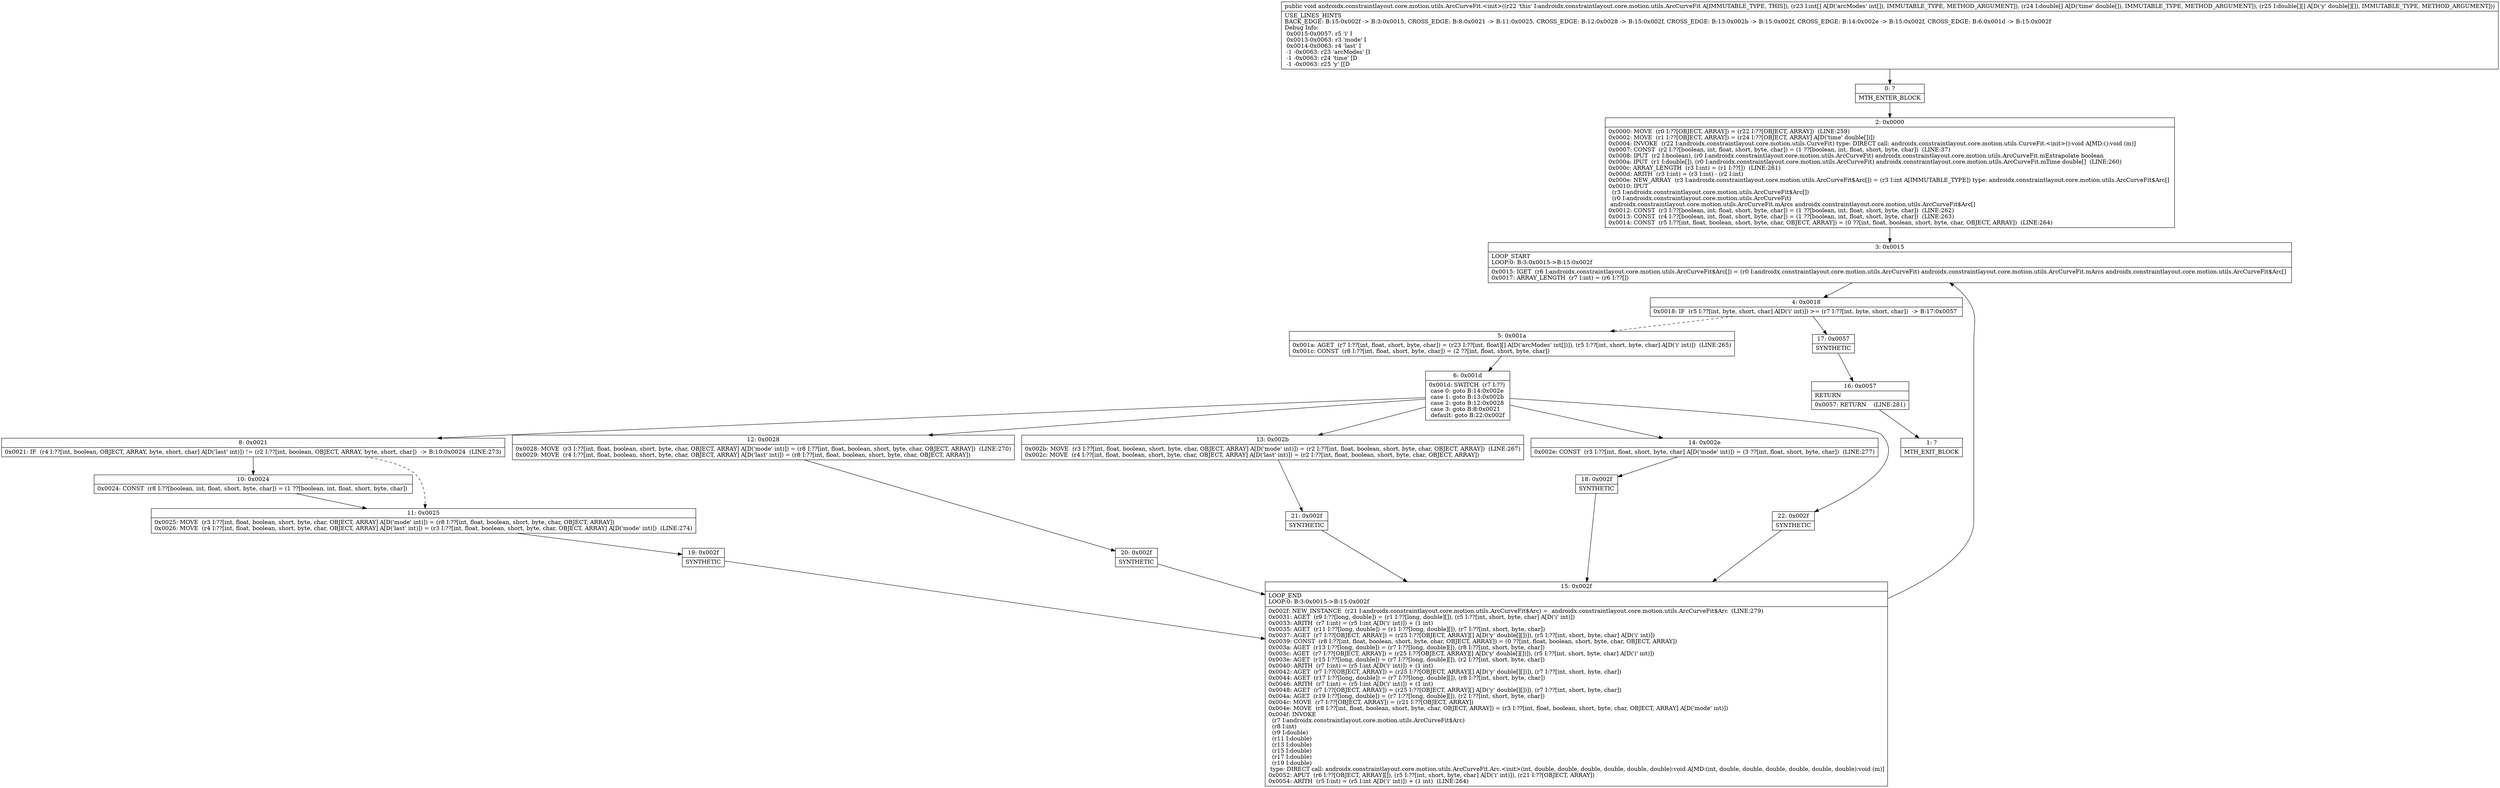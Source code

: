 digraph "CFG forandroidx.constraintlayout.core.motion.utils.ArcCurveFit.\<init\>([I[D[[D)V" {
Node_0 [shape=record,label="{0\:\ ?|MTH_ENTER_BLOCK\l}"];
Node_2 [shape=record,label="{2\:\ 0x0000|0x0000: MOVE  (r0 I:??[OBJECT, ARRAY]) = (r22 I:??[OBJECT, ARRAY])  (LINE:259)\l0x0002: MOVE  (r1 I:??[OBJECT, ARRAY]) = (r24 I:??[OBJECT, ARRAY] A[D('time' double[])]) \l0x0004: INVOKE  (r22 I:androidx.constraintlayout.core.motion.utils.CurveFit) type: DIRECT call: androidx.constraintlayout.core.motion.utils.CurveFit.\<init\>():void A[MD:():void (m)]\l0x0007: CONST  (r2 I:??[boolean, int, float, short, byte, char]) = (1 ??[boolean, int, float, short, byte, char])  (LINE:37)\l0x0008: IPUT  (r2 I:boolean), (r0 I:androidx.constraintlayout.core.motion.utils.ArcCurveFit) androidx.constraintlayout.core.motion.utils.ArcCurveFit.mExtrapolate boolean \l0x000a: IPUT  (r1 I:double[]), (r0 I:androidx.constraintlayout.core.motion.utils.ArcCurveFit) androidx.constraintlayout.core.motion.utils.ArcCurveFit.mTime double[]  (LINE:260)\l0x000c: ARRAY_LENGTH  (r3 I:int) = (r1 I:??[])  (LINE:261)\l0x000d: ARITH  (r3 I:int) = (r3 I:int) \- (r2 I:int) \l0x000e: NEW_ARRAY  (r3 I:androidx.constraintlayout.core.motion.utils.ArcCurveFit$Arc[]) = (r3 I:int A[IMMUTABLE_TYPE]) type: androidx.constraintlayout.core.motion.utils.ArcCurveFit$Arc[] \l0x0010: IPUT  \l  (r3 I:androidx.constraintlayout.core.motion.utils.ArcCurveFit$Arc[])\l  (r0 I:androidx.constraintlayout.core.motion.utils.ArcCurveFit)\l androidx.constraintlayout.core.motion.utils.ArcCurveFit.mArcs androidx.constraintlayout.core.motion.utils.ArcCurveFit$Arc[] \l0x0012: CONST  (r3 I:??[boolean, int, float, short, byte, char]) = (1 ??[boolean, int, float, short, byte, char])  (LINE:262)\l0x0013: CONST  (r4 I:??[boolean, int, float, short, byte, char]) = (1 ??[boolean, int, float, short, byte, char])  (LINE:263)\l0x0014: CONST  (r5 I:??[int, float, boolean, short, byte, char, OBJECT, ARRAY]) = (0 ??[int, float, boolean, short, byte, char, OBJECT, ARRAY])  (LINE:264)\l}"];
Node_3 [shape=record,label="{3\:\ 0x0015|LOOP_START\lLOOP:0: B:3:0x0015\-\>B:15:0x002f\l|0x0015: IGET  (r6 I:androidx.constraintlayout.core.motion.utils.ArcCurveFit$Arc[]) = (r0 I:androidx.constraintlayout.core.motion.utils.ArcCurveFit) androidx.constraintlayout.core.motion.utils.ArcCurveFit.mArcs androidx.constraintlayout.core.motion.utils.ArcCurveFit$Arc[] \l0x0017: ARRAY_LENGTH  (r7 I:int) = (r6 I:??[]) \l}"];
Node_4 [shape=record,label="{4\:\ 0x0018|0x0018: IF  (r5 I:??[int, byte, short, char] A[D('i' int)]) \>= (r7 I:??[int, byte, short, char])  \-\> B:17:0x0057 \l}"];
Node_5 [shape=record,label="{5\:\ 0x001a|0x001a: AGET  (r7 I:??[int, float, short, byte, char]) = (r23 I:??[int, float][] A[D('arcModes' int[])]), (r5 I:??[int, short, byte, char] A[D('i' int)])  (LINE:265)\l0x001c: CONST  (r8 I:??[int, float, short, byte, char]) = (2 ??[int, float, short, byte, char]) \l}"];
Node_6 [shape=record,label="{6\:\ 0x001d|0x001d: SWITCH  (r7 I:??)\l case 0: goto B:14:0x002e\l case 1: goto B:13:0x002b\l case 2: goto B:12:0x0028\l case 3: goto B:8:0x0021\l default: goto B:22:0x002f \l}"];
Node_8 [shape=record,label="{8\:\ 0x0021|0x0021: IF  (r4 I:??[int, boolean, OBJECT, ARRAY, byte, short, char] A[D('last' int)]) != (r2 I:??[int, boolean, OBJECT, ARRAY, byte, short, char])  \-\> B:10:0x0024  (LINE:273)\l}"];
Node_10 [shape=record,label="{10\:\ 0x0024|0x0024: CONST  (r8 I:??[boolean, int, float, short, byte, char]) = (1 ??[boolean, int, float, short, byte, char]) \l}"];
Node_11 [shape=record,label="{11\:\ 0x0025|0x0025: MOVE  (r3 I:??[int, float, boolean, short, byte, char, OBJECT, ARRAY] A[D('mode' int)]) = (r8 I:??[int, float, boolean, short, byte, char, OBJECT, ARRAY]) \l0x0026: MOVE  (r4 I:??[int, float, boolean, short, byte, char, OBJECT, ARRAY] A[D('last' int)]) = (r3 I:??[int, float, boolean, short, byte, char, OBJECT, ARRAY] A[D('mode' int)])  (LINE:274)\l}"];
Node_19 [shape=record,label="{19\:\ 0x002f|SYNTHETIC\l}"];
Node_15 [shape=record,label="{15\:\ 0x002f|LOOP_END\lLOOP:0: B:3:0x0015\-\>B:15:0x002f\l|0x002f: NEW_INSTANCE  (r21 I:androidx.constraintlayout.core.motion.utils.ArcCurveFit$Arc) =  androidx.constraintlayout.core.motion.utils.ArcCurveFit$Arc  (LINE:279)\l0x0031: AGET  (r9 I:??[long, double]) = (r1 I:??[long, double][]), (r5 I:??[int, short, byte, char] A[D('i' int)]) \l0x0033: ARITH  (r7 I:int) = (r5 I:int A[D('i' int)]) + (1 int) \l0x0035: AGET  (r11 I:??[long, double]) = (r1 I:??[long, double][]), (r7 I:??[int, short, byte, char]) \l0x0037: AGET  (r7 I:??[OBJECT, ARRAY]) = (r25 I:??[OBJECT, ARRAY][] A[D('y' double[][])]), (r5 I:??[int, short, byte, char] A[D('i' int)]) \l0x0039: CONST  (r8 I:??[int, float, boolean, short, byte, char, OBJECT, ARRAY]) = (0 ??[int, float, boolean, short, byte, char, OBJECT, ARRAY]) \l0x003a: AGET  (r13 I:??[long, double]) = (r7 I:??[long, double][]), (r8 I:??[int, short, byte, char]) \l0x003c: AGET  (r7 I:??[OBJECT, ARRAY]) = (r25 I:??[OBJECT, ARRAY][] A[D('y' double[][])]), (r5 I:??[int, short, byte, char] A[D('i' int)]) \l0x003e: AGET  (r15 I:??[long, double]) = (r7 I:??[long, double][]), (r2 I:??[int, short, byte, char]) \l0x0040: ARITH  (r7 I:int) = (r5 I:int A[D('i' int)]) + (1 int) \l0x0042: AGET  (r7 I:??[OBJECT, ARRAY]) = (r25 I:??[OBJECT, ARRAY][] A[D('y' double[][])]), (r7 I:??[int, short, byte, char]) \l0x0044: AGET  (r17 I:??[long, double]) = (r7 I:??[long, double][]), (r8 I:??[int, short, byte, char]) \l0x0046: ARITH  (r7 I:int) = (r5 I:int A[D('i' int)]) + (1 int) \l0x0048: AGET  (r7 I:??[OBJECT, ARRAY]) = (r25 I:??[OBJECT, ARRAY][] A[D('y' double[][])]), (r7 I:??[int, short, byte, char]) \l0x004a: AGET  (r19 I:??[long, double]) = (r7 I:??[long, double][]), (r2 I:??[int, short, byte, char]) \l0x004c: MOVE  (r7 I:??[OBJECT, ARRAY]) = (r21 I:??[OBJECT, ARRAY]) \l0x004e: MOVE  (r8 I:??[int, float, boolean, short, byte, char, OBJECT, ARRAY]) = (r3 I:??[int, float, boolean, short, byte, char, OBJECT, ARRAY] A[D('mode' int)]) \l0x004f: INVOKE  \l  (r7 I:androidx.constraintlayout.core.motion.utils.ArcCurveFit$Arc)\l  (r8 I:int)\l  (r9 I:double)\l  (r11 I:double)\l  (r13 I:double)\l  (r15 I:double)\l  (r17 I:double)\l  (r19 I:double)\l type: DIRECT call: androidx.constraintlayout.core.motion.utils.ArcCurveFit.Arc.\<init\>(int, double, double, double, double, double, double):void A[MD:(int, double, double, double, double, double, double):void (m)]\l0x0052: APUT  (r6 I:??[OBJECT, ARRAY][]), (r5 I:??[int, short, byte, char] A[D('i' int)]), (r21 I:??[OBJECT, ARRAY]) \l0x0054: ARITH  (r5 I:int) = (r5 I:int A[D('i' int)]) + (1 int)  (LINE:264)\l}"];
Node_12 [shape=record,label="{12\:\ 0x0028|0x0028: MOVE  (r3 I:??[int, float, boolean, short, byte, char, OBJECT, ARRAY] A[D('mode' int)]) = (r8 I:??[int, float, boolean, short, byte, char, OBJECT, ARRAY])  (LINE:270)\l0x0029: MOVE  (r4 I:??[int, float, boolean, short, byte, char, OBJECT, ARRAY] A[D('last' int)]) = (r8 I:??[int, float, boolean, short, byte, char, OBJECT, ARRAY]) \l}"];
Node_20 [shape=record,label="{20\:\ 0x002f|SYNTHETIC\l}"];
Node_13 [shape=record,label="{13\:\ 0x002b|0x002b: MOVE  (r3 I:??[int, float, boolean, short, byte, char, OBJECT, ARRAY] A[D('mode' int)]) = (r2 I:??[int, float, boolean, short, byte, char, OBJECT, ARRAY])  (LINE:267)\l0x002c: MOVE  (r4 I:??[int, float, boolean, short, byte, char, OBJECT, ARRAY] A[D('last' int)]) = (r2 I:??[int, float, boolean, short, byte, char, OBJECT, ARRAY]) \l}"];
Node_21 [shape=record,label="{21\:\ 0x002f|SYNTHETIC\l}"];
Node_14 [shape=record,label="{14\:\ 0x002e|0x002e: CONST  (r3 I:??[int, float, short, byte, char] A[D('mode' int)]) = (3 ??[int, float, short, byte, char])  (LINE:277)\l}"];
Node_18 [shape=record,label="{18\:\ 0x002f|SYNTHETIC\l}"];
Node_22 [shape=record,label="{22\:\ 0x002f|SYNTHETIC\l}"];
Node_17 [shape=record,label="{17\:\ 0x0057|SYNTHETIC\l}"];
Node_16 [shape=record,label="{16\:\ 0x0057|RETURN\l|0x0057: RETURN    (LINE:281)\l}"];
Node_1 [shape=record,label="{1\:\ ?|MTH_EXIT_BLOCK\l}"];
MethodNode[shape=record,label="{public void androidx.constraintlayout.core.motion.utils.ArcCurveFit.\<init\>((r22 'this' I:androidx.constraintlayout.core.motion.utils.ArcCurveFit A[IMMUTABLE_TYPE, THIS]), (r23 I:int[] A[D('arcModes' int[]), IMMUTABLE_TYPE, METHOD_ARGUMENT]), (r24 I:double[] A[D('time' double[]), IMMUTABLE_TYPE, METHOD_ARGUMENT]), (r25 I:double[][] A[D('y' double[][]), IMMUTABLE_TYPE, METHOD_ARGUMENT]))  | USE_LINES_HINTS\lBACK_EDGE: B:15:0x002f \-\> B:3:0x0015, CROSS_EDGE: B:8:0x0021 \-\> B:11:0x0025, CROSS_EDGE: B:12:0x0028 \-\> B:15:0x002f, CROSS_EDGE: B:13:0x002b \-\> B:15:0x002f, CROSS_EDGE: B:14:0x002e \-\> B:15:0x002f, CROSS_EDGE: B:6:0x001d \-\> B:15:0x002f\lDebug Info:\l  0x0015\-0x0057: r5 'i' I\l  0x0013\-0x0063: r3 'mode' I\l  0x0014\-0x0063: r4 'last' I\l  \-1 \-0x0063: r23 'arcModes' [I\l  \-1 \-0x0063: r24 'time' [D\l  \-1 \-0x0063: r25 'y' [[D\l}"];
MethodNode -> Node_0;Node_0 -> Node_2;
Node_2 -> Node_3;
Node_3 -> Node_4;
Node_4 -> Node_5[style=dashed];
Node_4 -> Node_17;
Node_5 -> Node_6;
Node_6 -> Node_8;
Node_6 -> Node_12;
Node_6 -> Node_13;
Node_6 -> Node_14;
Node_6 -> Node_22;
Node_8 -> Node_10;
Node_8 -> Node_11[style=dashed];
Node_10 -> Node_11;
Node_11 -> Node_19;
Node_19 -> Node_15;
Node_15 -> Node_3;
Node_12 -> Node_20;
Node_20 -> Node_15;
Node_13 -> Node_21;
Node_21 -> Node_15;
Node_14 -> Node_18;
Node_18 -> Node_15;
Node_22 -> Node_15;
Node_17 -> Node_16;
Node_16 -> Node_1;
}

